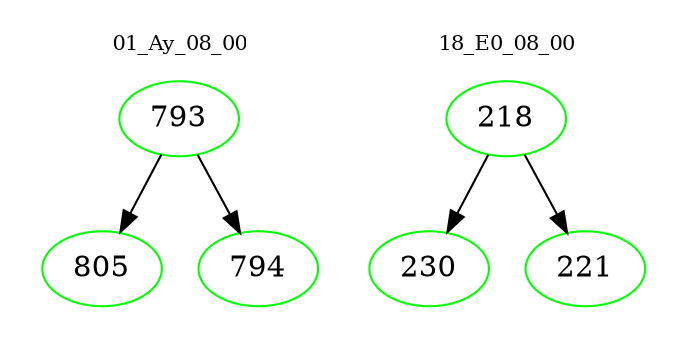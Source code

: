 digraph{
subgraph cluster_0 {
color = white
label = "01_Ay_08_00";
fontsize=10;
T0_793 [label="793", color="green"]
T0_793 -> T0_805 [color="black"]
T0_805 [label="805", color="green"]
T0_793 -> T0_794 [color="black"]
T0_794 [label="794", color="green"]
}
subgraph cluster_1 {
color = white
label = "18_E0_08_00";
fontsize=10;
T1_218 [label="218", color="green"]
T1_218 -> T1_230 [color="black"]
T1_230 [label="230", color="green"]
T1_218 -> T1_221 [color="black"]
T1_221 [label="221", color="green"]
}
}
